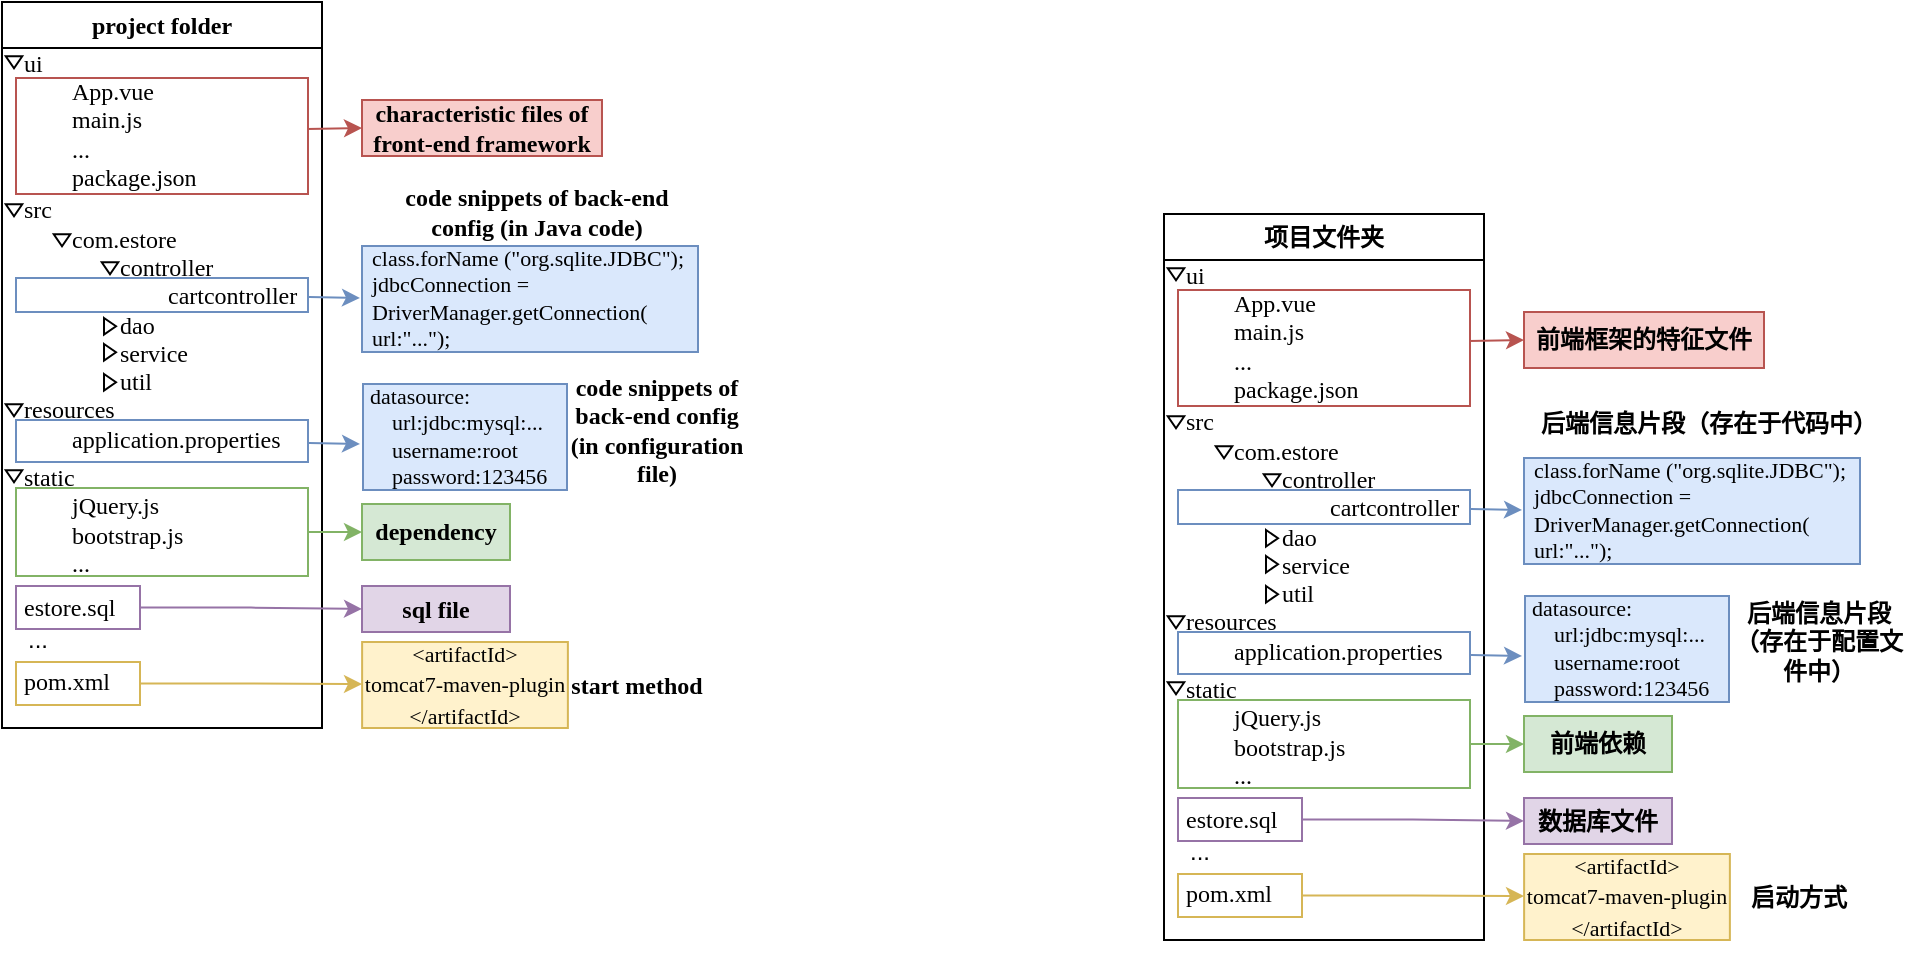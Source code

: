 <mxfile version="26.0.5">
  <diagram name="第 1 页" id="ws-1xwIyOariTcWcIGrg">
    <mxGraphModel dx="946" dy="603" grid="0" gridSize="10" guides="1" tooltips="1" connect="1" arrows="1" fold="1" page="1" pageScale="1" pageWidth="1169" pageHeight="827" math="0" shadow="0">
      <root>
        <mxCell id="0" />
        <mxCell id="1" parent="0" />
        <mxCell id="hwFdZeZFJDHMBbYX0UYp-23" value="project folder" style="swimlane;whiteSpace=wrap;html=1;fontFamily=Times New Roman;movable=1;resizable=1;rotatable=1;deletable=1;editable=1;locked=0;connectable=1;" parent="1" vertex="1">
          <mxGeometry x="363" y="243" width="160" height="363" as="geometry">
            <mxRectangle x="363" y="243" width="100" height="26" as="alternateBounds" />
          </mxGeometry>
        </mxCell>
        <mxCell id="hwFdZeZFJDHMBbYX0UYp-46" value="" style="rounded=0;whiteSpace=wrap;html=1;fillColor=none;fontFamily=Times New Roman;strokeColor=#9673a6;" parent="hwFdZeZFJDHMBbYX0UYp-23" vertex="1">
          <mxGeometry x="7" y="292" width="62" height="21.5" as="geometry" />
        </mxCell>
        <mxCell id="hwFdZeZFJDHMBbYX0UYp-62" value="" style="rounded=0;whiteSpace=wrap;html=1;fillColor=none;fontFamily=Times New Roman;strokeColor=#82b366;" parent="hwFdZeZFJDHMBbYX0UYp-23" vertex="1">
          <mxGeometry x="7" y="243" width="146" height="44" as="geometry" />
        </mxCell>
        <mxCell id="hwFdZeZFJDHMBbYX0UYp-44" value="&lt;div&gt;&lt;br&gt;&lt;/div&gt;&lt;div&gt;&lt;br&gt;&lt;/div&gt;" style="rounded=0;whiteSpace=wrap;html=1;fillColor=none;fontFamily=Times New Roman;strokeColor=#b85450;" parent="hwFdZeZFJDHMBbYX0UYp-23" vertex="1">
          <mxGeometry x="7" y="38" width="146" height="58" as="geometry" />
        </mxCell>
        <mxCell id="hwFdZeZFJDHMBbYX0UYp-36" value="estore.sql" style="text;html=1;align=left;verticalAlign=middle;whiteSpace=wrap;rounded=0;fontFamily=Times New Roman;" parent="hwFdZeZFJDHMBbYX0UYp-23" vertex="1">
          <mxGeometry x="9" y="287.75" width="60" height="30" as="geometry" />
        </mxCell>
        <mxCell id="hwFdZeZFJDHMBbYX0UYp-26" value="resources&lt;div&gt;&lt;span style=&quot;white-space: pre;&quot;&gt;&#x9;&lt;/span&gt;&lt;span style=&quot;background-color: initial;&quot;&gt;application.properties&lt;/span&gt;&lt;br&gt;&lt;/div&gt;" style="text;html=1;align=left;verticalAlign=middle;whiteSpace=wrap;rounded=0;fontFamily=Times New Roman;" parent="hwFdZeZFJDHMBbYX0UYp-23" vertex="1">
          <mxGeometry x="9" y="196" width="144" height="30" as="geometry" />
        </mxCell>
        <mxCell id="hwFdZeZFJDHMBbYX0UYp-27" value="&lt;div&gt;ui&lt;/div&gt;&lt;span style=&quot;white-space: pre;&quot;&gt;&#x9;&lt;/span&gt;App.vue&lt;div&gt;&lt;span style=&quot;white-space: pre;&quot;&gt;&#x9;&lt;/span&gt;main.js&lt;/div&gt;&lt;div&gt;&lt;span style=&quot;white-space: pre;&quot;&gt;&#x9;&lt;/span&gt;...&lt;/div&gt;&lt;div&gt;&lt;span style=&quot;white-space: pre;&quot;&gt;&#x9;&lt;/span&gt;package.json&lt;/div&gt;" style="text;html=1;align=left;verticalAlign=middle;whiteSpace=wrap;rounded=0;fontFamily=Times New Roman;" parent="hwFdZeZFJDHMBbYX0UYp-23" vertex="1">
          <mxGeometry x="9" y="44" width="60" height="30" as="geometry" />
        </mxCell>
        <mxCell id="hwFdZeZFJDHMBbYX0UYp-30" value="&lt;div&gt;src&lt;/div&gt;&lt;span style=&quot;white-space: pre;&quot;&gt;&#x9;&lt;/span&gt;com.estore&lt;div&gt;&lt;span style=&quot;white-space: pre;&quot;&gt;&#x9;&lt;span style=&quot;white-space: pre;&quot;&gt;&#x9;&lt;/span&gt;&lt;/span&gt;&lt;span style=&quot;background-color: initial;&quot;&gt;controller&lt;/span&gt;&lt;/div&gt;&lt;div&gt;&lt;span style=&quot;background-color: initial;&quot;&gt;&lt;span style=&quot;white-space: pre;&quot;&gt;&#x9;&lt;/span&gt;&lt;span style=&quot;white-space: pre;&quot;&gt;&#x9;&lt;/span&gt;&lt;span style=&quot;white-space: pre;&quot;&gt;&#x9;&lt;/span&gt;cartcontroller&lt;br&gt;&lt;/span&gt;&lt;/div&gt;&lt;div&gt;&lt;span style=&quot;white-space: pre;&quot;&gt;&#x9;&lt;span style=&quot;white-space: pre;&quot;&gt;&#x9;&lt;/span&gt;&lt;/span&gt;dao&lt;/div&gt;&lt;div&gt;&lt;span style=&quot;white-space: pre;&quot;&gt;&#x9;&lt;span style=&quot;white-space: pre;&quot;&gt;&#x9;&lt;/span&gt;&lt;/span&gt;service&lt;/div&gt;&lt;div&gt;&lt;span style=&quot;white-space: pre;&quot;&gt;&#x9;&lt;span style=&quot;white-space: pre;&quot;&gt;&#x9;&lt;/span&gt;&lt;/span&gt;util&lt;/div&gt;" style="text;html=1;align=left;verticalAlign=middle;whiteSpace=wrap;rounded=0;fontFamily=Times New Roman;" parent="hwFdZeZFJDHMBbYX0UYp-23" vertex="1">
          <mxGeometry x="9" y="132" width="60" height="30" as="geometry" />
        </mxCell>
        <mxCell id="hwFdZeZFJDHMBbYX0UYp-33" value="static&lt;div&gt;&lt;span style=&quot;white-space: pre;&quot;&gt;&#x9;&lt;/span&gt;&lt;span style=&quot;background-color: initial;&quot;&gt;jQuery.js&lt;/span&gt;&lt;br&gt;&lt;/div&gt;&lt;div&gt;&lt;span style=&quot;white-space: pre;&quot;&gt;&#x9;&lt;/span&gt;bootstrap.js&lt;/div&gt;&lt;div&gt;&lt;span style=&quot;white-space: pre;&quot;&gt;&#x9;&lt;/span&gt;...&lt;br&gt;&lt;/div&gt;" style="text;html=1;align=left;verticalAlign=middle;whiteSpace=wrap;rounded=0;fontFamily=Times New Roman;" parent="hwFdZeZFJDHMBbYX0UYp-23" vertex="1">
          <mxGeometry x="9" y="244" width="60" height="30" as="geometry" />
        </mxCell>
        <mxCell id="hwFdZeZFJDHMBbYX0UYp-65" value="" style="rounded=0;whiteSpace=wrap;html=1;fillColor=none;fontFamily=Times New Roman;strokeColor=#6c8ebf;" parent="hwFdZeZFJDHMBbYX0UYp-23" vertex="1">
          <mxGeometry x="7" y="209" width="146" height="21" as="geometry" />
        </mxCell>
        <mxCell id="hwFdZeZFJDHMBbYX0UYp-98" value="&lt;div&gt;&lt;br&gt;&lt;/div&gt;&lt;div&gt;&lt;br&gt;&lt;/div&gt;" style="rounded=0;whiteSpace=wrap;html=1;fillColor=none;fontFamily=Times New Roman;strokeColor=#6c8ebf;" parent="hwFdZeZFJDHMBbYX0UYp-23" vertex="1">
          <mxGeometry x="7" y="138" width="146" height="17" as="geometry" />
        </mxCell>
        <mxCell id="hwFdZeZFJDHMBbYX0UYp-106" value="" style="group" parent="hwFdZeZFJDHMBbYX0UYp-23" vertex="1" connectable="0">
          <mxGeometry x="7" y="325" width="62" height="30" as="geometry" />
        </mxCell>
        <mxCell id="hwFdZeZFJDHMBbYX0UYp-47" value="" style="rounded=0;whiteSpace=wrap;html=1;fillColor=none;fontFamily=Times New Roman;strokeColor=#d6b656;" parent="hwFdZeZFJDHMBbYX0UYp-106" vertex="1">
          <mxGeometry y="5" width="62" height="21.5" as="geometry" />
        </mxCell>
        <mxCell id="hwFdZeZFJDHMBbYX0UYp-32" value="pom.xml" style="text;html=1;align=left;verticalAlign=middle;whiteSpace=wrap;rounded=0;fontFamily=Times New Roman;" parent="hwFdZeZFJDHMBbYX0UYp-106" vertex="1">
          <mxGeometry x="2" width="60" height="30" as="geometry" />
        </mxCell>
        <mxCell id="hwFdZeZFJDHMBbYX0UYp-108" value="..." style="text;html=1;align=left;verticalAlign=middle;whiteSpace=wrap;rounded=0;" parent="hwFdZeZFJDHMBbYX0UYp-106" vertex="1">
          <mxGeometry x="4" y="-15" width="40" height="17" as="geometry" />
        </mxCell>
        <mxCell id="hwFdZeZFJDHMBbYX0UYp-48" value="" style="verticalLabelPosition=bottom;verticalAlign=top;html=1;shape=mxgraph.basic.acute_triangle;dx=0.5;rotation=-180;fontFamily=Times New Roman;" parent="1" vertex="1">
          <mxGeometry x="364.88" y="270.13" width="8.25" height="6" as="geometry" />
        </mxCell>
        <mxCell id="hwFdZeZFJDHMBbYX0UYp-54" value="" style="verticalLabelPosition=bottom;verticalAlign=top;html=1;shape=mxgraph.basic.acute_triangle;dx=0.5;rotation=-180;fontFamily=Times New Roman;" parent="1" vertex="1">
          <mxGeometry x="364.88" y="344.13" width="8.25" height="6" as="geometry" />
        </mxCell>
        <mxCell id="hwFdZeZFJDHMBbYX0UYp-55" value="" style="verticalLabelPosition=bottom;verticalAlign=top;html=1;shape=mxgraph.basic.acute_triangle;dx=0.5;rotation=-180;fontFamily=Times New Roman;" parent="1" vertex="1">
          <mxGeometry x="388.88" y="359.13" width="8.25" height="6" as="geometry" />
        </mxCell>
        <mxCell id="hwFdZeZFJDHMBbYX0UYp-56" value="" style="verticalLabelPosition=bottom;verticalAlign=top;html=1;shape=mxgraph.basic.acute_triangle;dx=0.5;rotation=-180;fontFamily=Times New Roman;" parent="1" vertex="1">
          <mxGeometry x="412.88" y="373.13" width="8.25" height="6" as="geometry" />
        </mxCell>
        <mxCell id="hwFdZeZFJDHMBbYX0UYp-57" value="" style="verticalLabelPosition=bottom;verticalAlign=top;html=1;shape=mxgraph.basic.acute_triangle;dx=0.5;rotation=90;fontFamily=Times New Roman;" parent="1" vertex="1">
          <mxGeometry x="412.88" y="402.13" width="8.25" height="6" as="geometry" />
        </mxCell>
        <mxCell id="hwFdZeZFJDHMBbYX0UYp-58" value="" style="verticalLabelPosition=bottom;verticalAlign=top;html=1;shape=mxgraph.basic.acute_triangle;dx=0.5;rotation=90;fontFamily=Times New Roman;" parent="1" vertex="1">
          <mxGeometry x="412.88" y="415.13" width="8.25" height="6" as="geometry" />
        </mxCell>
        <mxCell id="hwFdZeZFJDHMBbYX0UYp-59" value="" style="verticalLabelPosition=bottom;verticalAlign=top;html=1;shape=mxgraph.basic.acute_triangle;dx=0.5;rotation=90;fontFamily=Times New Roman;" parent="1" vertex="1">
          <mxGeometry x="412.88" y="430.13" width="8.25" height="6" as="geometry" />
        </mxCell>
        <mxCell id="hwFdZeZFJDHMBbYX0UYp-60" value="" style="verticalLabelPosition=bottom;verticalAlign=top;html=1;shape=mxgraph.basic.acute_triangle;dx=0.5;rotation=-180;fontFamily=Times New Roman;" parent="1" vertex="1">
          <mxGeometry x="364.88" y="444.13" width="8.25" height="6" as="geometry" />
        </mxCell>
        <mxCell id="hwFdZeZFJDHMBbYX0UYp-61" value="" style="verticalLabelPosition=bottom;verticalAlign=top;html=1;shape=mxgraph.basic.acute_triangle;dx=0.5;rotation=-180;fontFamily=Times New Roman;" parent="1" vertex="1">
          <mxGeometry x="364.88" y="477.13" width="8.25" height="6" as="geometry" />
        </mxCell>
        <mxCell id="hwFdZeZFJDHMBbYX0UYp-64" style="edgeStyle=orthogonalEdgeStyle;rounded=0;orthogonalLoop=1;jettySize=auto;html=1;exitX=1;exitY=0.5;exitDx=0;exitDy=0;fontFamily=Times New Roman;fillColor=#fff2cc;strokeColor=#d6b656;" parent="1" source="hwFdZeZFJDHMBbYX0UYp-47" edge="1">
          <mxGeometry relative="1" as="geometry">
            <mxPoint x="543" y="584" as="targetPoint" />
          </mxGeometry>
        </mxCell>
        <mxCell id="hwFdZeZFJDHMBbYX0UYp-73" value="dependency" style="text;html=1;align=center;verticalAlign=middle;whiteSpace=wrap;rounded=0;fontFamily=Times New Roman;fillColor=#d5e8d4;strokeColor=#82b366;fontStyle=1" parent="1" vertex="1">
          <mxGeometry x="543" y="494" width="74" height="28" as="geometry" />
        </mxCell>
        <mxCell id="hwFdZeZFJDHMBbYX0UYp-75" value="sql file" style="text;html=1;align=center;verticalAlign=middle;whiteSpace=wrap;rounded=0;fontFamily=Times New Roman;fillColor=#e1d5e7;strokeColor=#9673a6;fontStyle=1" parent="1" vertex="1">
          <mxGeometry x="543" y="535" width="74" height="23" as="geometry" />
        </mxCell>
        <mxCell id="hwFdZeZFJDHMBbYX0UYp-82" style="edgeStyle=orthogonalEdgeStyle;rounded=0;orthogonalLoop=1;jettySize=auto;html=1;exitX=1;exitY=0.5;exitDx=0;exitDy=0;fontFamily=Times New Roman;fillColor=#e1d5e7;strokeColor=#9673a6;" parent="1" source="hwFdZeZFJDHMBbYX0UYp-46" target="hwFdZeZFJDHMBbYX0UYp-75" edge="1">
          <mxGeometry relative="1" as="geometry" />
        </mxCell>
        <mxCell id="hwFdZeZFJDHMBbYX0UYp-84" style="edgeStyle=orthogonalEdgeStyle;rounded=0;orthogonalLoop=1;jettySize=auto;html=1;exitX=1;exitY=0.5;exitDx=0;exitDy=0;entryX=0;entryY=0.5;entryDx=0;entryDy=0;fontFamily=Times New Roman;fillColor=#d5e8d4;strokeColor=#82b366;" parent="1" source="hwFdZeZFJDHMBbYX0UYp-62" target="hwFdZeZFJDHMBbYX0UYp-73" edge="1">
          <mxGeometry relative="1" as="geometry" />
        </mxCell>
        <mxCell id="hwFdZeZFJDHMBbYX0UYp-88" value="start method" style="text;html=1;align=center;verticalAlign=middle;whiteSpace=wrap;rounded=0;fontFamily=Times New Roman;fontStyle=1" parent="1" vertex="1">
          <mxGeometry x="643" y="574.5" width="75" height="20" as="geometry" />
        </mxCell>
        <mxCell id="hwFdZeZFJDHMBbYX0UYp-89" value="code snippets of back-end config (in Java code)" style="text;html=1;align=center;verticalAlign=middle;whiteSpace=wrap;rounded=0;fontFamily=Times New Roman;fontStyle=1" parent="1" vertex="1">
          <mxGeometry x="548.5" y="345.39" width="162.5" height="4.74" as="geometry" />
        </mxCell>
        <mxCell id="hwFdZeZFJDHMBbYX0UYp-95" value="" style="group" parent="1" vertex="1" connectable="0">
          <mxGeometry x="543" y="365" width="168" height="53" as="geometry" />
        </mxCell>
        <mxCell id="hwFdZeZFJDHMBbYX0UYp-70" value="" style="verticalLabelPosition=bottom;verticalAlign=top;html=1;shape=mxgraph.basic.rect;fillColor2=none;strokeWidth=1;size=20;indent=5;fontFamily=Times New Roman;fillColor=#dae8fc;strokeColor=#6c8ebf;" parent="hwFdZeZFJDHMBbYX0UYp-95" vertex="1">
          <mxGeometry width="168" height="53" as="geometry" />
        </mxCell>
        <mxCell id="hwFdZeZFJDHMBbYX0UYp-87" value="&lt;div style=&quot;font-size: 11px;&quot;&gt;class.forName (&quot;org.sqlite.JDBC&quot;);&lt;/div&gt;&lt;div style=&quot;font-size: 11px;&quot;&gt;jdbcConnection = DriverManager.getConnection( url:&quot;...&quot;);&lt;/div&gt;" style="text;html=1;align=left;verticalAlign=middle;whiteSpace=wrap;rounded=0;fontSize=11;fontFamily=Times New Roman;" parent="hwFdZeZFJDHMBbYX0UYp-95" vertex="1">
          <mxGeometry x="3.467" y="4.59" width="161.074" height="43.82" as="geometry" />
        </mxCell>
        <mxCell id="hwFdZeZFJDHMBbYX0UYp-69" value="characteristic files of front-end framework" style="text;html=1;align=center;verticalAlign=middle;whiteSpace=wrap;rounded=0;fontFamily=Times New Roman;fillColor=#f8cecc;strokeColor=#b85450;fontStyle=1" parent="1" vertex="1">
          <mxGeometry x="543" y="292" width="120" height="28" as="geometry" />
        </mxCell>
        <mxCell id="hwFdZeZFJDHMBbYX0UYp-72" value="" style="endArrow=classic;html=1;rounded=0;fontFamily=Times New Roman;fillColor=#f8cecc;strokeColor=#b85450;entryX=0;entryY=0.5;entryDx=0;entryDy=0;" parent="1" target="hwFdZeZFJDHMBbYX0UYp-69" edge="1">
          <mxGeometry width="50" height="50" relative="1" as="geometry">
            <mxPoint x="515.5" y="306.5" as="sourcePoint" />
            <mxPoint x="541" y="307" as="targetPoint" />
          </mxGeometry>
        </mxCell>
        <mxCell id="hwFdZeZFJDHMBbYX0UYp-97" value="" style="group" parent="1" vertex="1" connectable="0">
          <mxGeometry x="536" y="563" width="117" height="43" as="geometry" />
        </mxCell>
        <mxCell id="hwFdZeZFJDHMBbYX0UYp-67" value="" style="verticalLabelPosition=bottom;verticalAlign=top;html=1;shape=mxgraph.basic.rect;fillColor2=none;strokeWidth=1;size=20;indent=5;fontFamily=Times New Roman;fillColor=#fff2cc;strokeColor=#d6b656;" parent="hwFdZeZFJDHMBbYX0UYp-97" vertex="1">
          <mxGeometry x="7.06" width="102.879" height="43" as="geometry" />
        </mxCell>
        <mxCell id="hwFdZeZFJDHMBbYX0UYp-81" value="&lt;p style=&quot;line-height: 40%; font-size: 11px;&quot; class=&quot;MsoNormal&quot;&gt;&lt;span style=&quot;font-size: 11px;&quot;&gt;&lt;font style=&quot;font-size: 11px;&quot;&gt;&amp;lt;artifactId&amp;gt;&lt;/font&gt;&lt;/span&gt;&lt;/p&gt;&lt;p style=&quot;line-height: 40%; font-size: 11px;&quot; class=&quot;MsoNormal&quot;&gt;&lt;span style=&quot;font-size: 11px;&quot;&gt;&lt;font style=&quot;font-size: 11px;&quot;&gt;tomcat7-maven-plugin&lt;/font&gt;&lt;/span&gt;&lt;/p&gt;&lt;p style=&quot;line-height: 40%; font-size: 11px;&quot; class=&quot;MsoNormal&quot;&gt;&lt;span style=&quot;font-size: 11px;&quot;&gt;&lt;font style=&quot;font-size: 11px;&quot;&gt;&amp;lt;/artifactId&amp;gt;&lt;/font&gt;&lt;/span&gt;&lt;span style=&quot;font-size: 11px;&quot;&gt;&lt;/span&gt;&lt;/p&gt;" style="text;html=1;align=center;verticalAlign=middle;whiteSpace=wrap;rounded=0;fontSize=11;fontFamily=Times New Roman;" parent="hwFdZeZFJDHMBbYX0UYp-97" vertex="1">
          <mxGeometry y="4.665" width="117" height="33.67" as="geometry" />
        </mxCell>
        <mxCell id="hwFdZeZFJDHMBbYX0UYp-101" value="" style="endArrow=classic;html=1;rounded=0;fontFamily=Times New Roman;fillColor=#dae8fc;strokeColor=#6c8ebf;" parent="1" edge="1">
          <mxGeometry width="50" height="50" relative="1" as="geometry">
            <mxPoint x="516.5" y="463.5" as="sourcePoint" />
            <mxPoint x="542" y="464" as="targetPoint" />
          </mxGeometry>
        </mxCell>
        <mxCell id="hwFdZeZFJDHMBbYX0UYp-104" value="" style="endArrow=classic;html=1;rounded=0;fontFamily=Times New Roman;fillColor=#dae8fc;strokeColor=#6c8ebf;" parent="1" edge="1">
          <mxGeometry width="50" height="50" relative="1" as="geometry">
            <mxPoint x="516.5" y="390.5" as="sourcePoint" />
            <mxPoint x="542" y="391" as="targetPoint" />
          </mxGeometry>
        </mxCell>
        <mxCell id="hwFdZeZFJDHMBbYX0UYp-68" value="" style="verticalLabelPosition=bottom;verticalAlign=top;html=1;shape=mxgraph.basic.rect;fillColor2=none;strokeWidth=1;size=20;indent=5;fontFamily=Times New Roman;movable=1;resizable=1;rotatable=1;deletable=1;editable=1;locked=0;connectable=1;fillColor=#dae8fc;strokeColor=#6c8ebf;aspect=fixed;" parent="1" vertex="1">
          <mxGeometry x="543.5" y="434" width="102" height="53" as="geometry" />
        </mxCell>
        <mxCell id="hwFdZeZFJDHMBbYX0UYp-86" value="&lt;div style=&quot;font-size: 11px;&quot;&gt;&lt;font style=&quot;font-size: 11px;&quot;&gt;&amp;nbsp; &amp;nbsp; datasource:&lt;/font&gt;&lt;/div&gt;&lt;div style=&quot;font-size: 11px;&quot;&gt;&lt;font style=&quot;font-size: 11px;&quot;&gt;&amp;nbsp; &amp;nbsp; &amp;nbsp; &amp;nbsp; url:jdbc:mysql:...&lt;/font&gt;&lt;/div&gt;&lt;div style=&quot;font-size: 11px;&quot;&gt;&lt;font style=&quot;font-size: 11px;&quot;&gt;&amp;nbsp; &amp;nbsp; &amp;nbsp; &amp;nbsp; username:root&lt;/font&gt;&lt;/div&gt;&lt;div style=&quot;font-size: 11px;&quot;&gt;&lt;font style=&quot;font-size: 11px;&quot;&gt;&amp;nbsp; &amp;nbsp; &amp;nbsp; &amp;nbsp; password:123456&lt;/font&gt;&lt;/div&gt;" style="text;html=1;align=left;verticalAlign=middle;whiteSpace=wrap;rounded=0;fontFamily=Times New Roman;movable=1;resizable=1;rotatable=1;deletable=1;editable=1;locked=0;connectable=1;" parent="1" vertex="1">
          <mxGeometry x="534" y="419" width="105.5" height="82" as="geometry" />
        </mxCell>
        <mxCell id="hwFdZeZFJDHMBbYX0UYp-91" value="code snippets of back-end config (in configuration file)" style="text;html=1;align=center;verticalAlign=middle;whiteSpace=wrap;rounded=0;fontFamily=Times New Roman;movable=1;resizable=1;rotatable=1;deletable=1;editable=1;locked=0;connectable=1;fontStyle=1" parent="1" vertex="1">
          <mxGeometry x="642" y="450" width="97" height="14.25" as="geometry" />
        </mxCell>
        <mxCell id="bEWX4xVYrB3a_f15bfEh-1" value="项目文件夹" style="swimlane;whiteSpace=wrap;html=1;fontFamily=Times New Roman;movable=1;resizable=1;rotatable=1;deletable=1;editable=1;locked=0;connectable=1;" vertex="1" parent="1">
          <mxGeometry x="944" y="349" width="160" height="363" as="geometry">
            <mxRectangle x="363" y="243" width="100" height="26" as="alternateBounds" />
          </mxGeometry>
        </mxCell>
        <mxCell id="bEWX4xVYrB3a_f15bfEh-2" value="" style="rounded=0;whiteSpace=wrap;html=1;fillColor=none;fontFamily=Times New Roman;strokeColor=#9673a6;" vertex="1" parent="bEWX4xVYrB3a_f15bfEh-1">
          <mxGeometry x="7" y="292" width="62" height="21.5" as="geometry" />
        </mxCell>
        <mxCell id="bEWX4xVYrB3a_f15bfEh-3" value="" style="rounded=0;whiteSpace=wrap;html=1;fillColor=none;fontFamily=Times New Roman;strokeColor=#82b366;" vertex="1" parent="bEWX4xVYrB3a_f15bfEh-1">
          <mxGeometry x="7" y="243" width="146" height="44" as="geometry" />
        </mxCell>
        <mxCell id="bEWX4xVYrB3a_f15bfEh-4" value="&lt;div&gt;&lt;br&gt;&lt;/div&gt;&lt;div&gt;&lt;br&gt;&lt;/div&gt;" style="rounded=0;whiteSpace=wrap;html=1;fillColor=none;fontFamily=Times New Roman;strokeColor=#b85450;" vertex="1" parent="bEWX4xVYrB3a_f15bfEh-1">
          <mxGeometry x="7" y="38" width="146" height="58" as="geometry" />
        </mxCell>
        <mxCell id="bEWX4xVYrB3a_f15bfEh-5" value="estore.sql" style="text;html=1;align=left;verticalAlign=middle;whiteSpace=wrap;rounded=0;fontFamily=Times New Roman;" vertex="1" parent="bEWX4xVYrB3a_f15bfEh-1">
          <mxGeometry x="9" y="287.75" width="60" height="30" as="geometry" />
        </mxCell>
        <mxCell id="bEWX4xVYrB3a_f15bfEh-6" value="resources&lt;div&gt;&lt;span style=&quot;white-space: pre;&quot;&gt;&#x9;&lt;/span&gt;&lt;span style=&quot;background-color: initial;&quot;&gt;application.properties&lt;/span&gt;&lt;br&gt;&lt;/div&gt;" style="text;html=1;align=left;verticalAlign=middle;whiteSpace=wrap;rounded=0;fontFamily=Times New Roman;" vertex="1" parent="bEWX4xVYrB3a_f15bfEh-1">
          <mxGeometry x="9" y="196" width="144" height="30" as="geometry" />
        </mxCell>
        <mxCell id="bEWX4xVYrB3a_f15bfEh-7" value="&lt;div&gt;ui&lt;/div&gt;&lt;span style=&quot;white-space: pre;&quot;&gt;&#x9;&lt;/span&gt;App.vue&lt;div&gt;&lt;span style=&quot;white-space: pre;&quot;&gt;&#x9;&lt;/span&gt;main.js&lt;/div&gt;&lt;div&gt;&lt;span style=&quot;white-space: pre;&quot;&gt;&#x9;&lt;/span&gt;...&lt;/div&gt;&lt;div&gt;&lt;span style=&quot;white-space: pre;&quot;&gt;&#x9;&lt;/span&gt;package.json&lt;/div&gt;" style="text;html=1;align=left;verticalAlign=middle;whiteSpace=wrap;rounded=0;fontFamily=Times New Roman;" vertex="1" parent="bEWX4xVYrB3a_f15bfEh-1">
          <mxGeometry x="9" y="44" width="60" height="30" as="geometry" />
        </mxCell>
        <mxCell id="bEWX4xVYrB3a_f15bfEh-8" value="&lt;div&gt;src&lt;/div&gt;&lt;span style=&quot;white-space: pre;&quot;&gt;&#x9;&lt;/span&gt;com.estore&lt;div&gt;&lt;span style=&quot;white-space: pre;&quot;&gt;&#x9;&lt;span style=&quot;white-space: pre;&quot;&gt;&#x9;&lt;/span&gt;&lt;/span&gt;&lt;span style=&quot;background-color: initial;&quot;&gt;controller&lt;/span&gt;&lt;/div&gt;&lt;div&gt;&lt;span style=&quot;background-color: initial;&quot;&gt;&lt;span style=&quot;white-space: pre;&quot;&gt;&#x9;&lt;/span&gt;&lt;span style=&quot;white-space: pre;&quot;&gt;&#x9;&lt;/span&gt;&lt;span style=&quot;white-space: pre;&quot;&gt;&#x9;&lt;/span&gt;cartcontroller&lt;br&gt;&lt;/span&gt;&lt;/div&gt;&lt;div&gt;&lt;span style=&quot;white-space: pre;&quot;&gt;&#x9;&lt;span style=&quot;white-space: pre;&quot;&gt;&#x9;&lt;/span&gt;&lt;/span&gt;dao&lt;/div&gt;&lt;div&gt;&lt;span style=&quot;white-space: pre;&quot;&gt;&#x9;&lt;span style=&quot;white-space: pre;&quot;&gt;&#x9;&lt;/span&gt;&lt;/span&gt;service&lt;/div&gt;&lt;div&gt;&lt;span style=&quot;white-space: pre;&quot;&gt;&#x9;&lt;span style=&quot;white-space: pre;&quot;&gt;&#x9;&lt;/span&gt;&lt;/span&gt;util&lt;/div&gt;" style="text;html=1;align=left;verticalAlign=middle;whiteSpace=wrap;rounded=0;fontFamily=Times New Roman;" vertex="1" parent="bEWX4xVYrB3a_f15bfEh-1">
          <mxGeometry x="9" y="132" width="60" height="30" as="geometry" />
        </mxCell>
        <mxCell id="bEWX4xVYrB3a_f15bfEh-9" value="static&lt;div&gt;&lt;span style=&quot;white-space: pre;&quot;&gt;&#x9;&lt;/span&gt;&lt;span style=&quot;background-color: initial;&quot;&gt;jQuery.js&lt;/span&gt;&lt;br&gt;&lt;/div&gt;&lt;div&gt;&lt;span style=&quot;white-space: pre;&quot;&gt;&#x9;&lt;/span&gt;bootstrap.js&lt;/div&gt;&lt;div&gt;&lt;span style=&quot;white-space: pre;&quot;&gt;&#x9;&lt;/span&gt;...&lt;br&gt;&lt;/div&gt;" style="text;html=1;align=left;verticalAlign=middle;whiteSpace=wrap;rounded=0;fontFamily=Times New Roman;" vertex="1" parent="bEWX4xVYrB3a_f15bfEh-1">
          <mxGeometry x="9" y="244" width="60" height="30" as="geometry" />
        </mxCell>
        <mxCell id="bEWX4xVYrB3a_f15bfEh-10" value="" style="rounded=0;whiteSpace=wrap;html=1;fillColor=none;fontFamily=Times New Roman;strokeColor=#6c8ebf;" vertex="1" parent="bEWX4xVYrB3a_f15bfEh-1">
          <mxGeometry x="7" y="209" width="146" height="21" as="geometry" />
        </mxCell>
        <mxCell id="bEWX4xVYrB3a_f15bfEh-11" value="&lt;div&gt;&lt;br&gt;&lt;/div&gt;&lt;div&gt;&lt;br&gt;&lt;/div&gt;" style="rounded=0;whiteSpace=wrap;html=1;fillColor=none;fontFamily=Times New Roman;strokeColor=#6c8ebf;" vertex="1" parent="bEWX4xVYrB3a_f15bfEh-1">
          <mxGeometry x="7" y="138" width="146" height="17" as="geometry" />
        </mxCell>
        <mxCell id="bEWX4xVYrB3a_f15bfEh-12" value="" style="group" vertex="1" connectable="0" parent="bEWX4xVYrB3a_f15bfEh-1">
          <mxGeometry x="7" y="325" width="62" height="30" as="geometry" />
        </mxCell>
        <mxCell id="bEWX4xVYrB3a_f15bfEh-13" value="" style="rounded=0;whiteSpace=wrap;html=1;fillColor=none;fontFamily=Times New Roman;strokeColor=#d6b656;" vertex="1" parent="bEWX4xVYrB3a_f15bfEh-12">
          <mxGeometry y="5" width="62" height="21.5" as="geometry" />
        </mxCell>
        <mxCell id="bEWX4xVYrB3a_f15bfEh-14" value="pom.xml" style="text;html=1;align=left;verticalAlign=middle;whiteSpace=wrap;rounded=0;fontFamily=Times New Roman;" vertex="1" parent="bEWX4xVYrB3a_f15bfEh-12">
          <mxGeometry x="2" width="60" height="30" as="geometry" />
        </mxCell>
        <mxCell id="bEWX4xVYrB3a_f15bfEh-15" value="..." style="text;html=1;align=left;verticalAlign=middle;whiteSpace=wrap;rounded=0;" vertex="1" parent="bEWX4xVYrB3a_f15bfEh-12">
          <mxGeometry x="4" y="-15" width="40" height="17" as="geometry" />
        </mxCell>
        <mxCell id="bEWX4xVYrB3a_f15bfEh-16" value="" style="verticalLabelPosition=bottom;verticalAlign=top;html=1;shape=mxgraph.basic.acute_triangle;dx=0.5;rotation=-180;fontFamily=Times New Roman;" vertex="1" parent="1">
          <mxGeometry x="945.88" y="376.13" width="8.25" height="6" as="geometry" />
        </mxCell>
        <mxCell id="bEWX4xVYrB3a_f15bfEh-17" value="" style="verticalLabelPosition=bottom;verticalAlign=top;html=1;shape=mxgraph.basic.acute_triangle;dx=0.5;rotation=-180;fontFamily=Times New Roman;" vertex="1" parent="1">
          <mxGeometry x="945.88" y="450.13" width="8.25" height="6" as="geometry" />
        </mxCell>
        <mxCell id="bEWX4xVYrB3a_f15bfEh-18" value="" style="verticalLabelPosition=bottom;verticalAlign=top;html=1;shape=mxgraph.basic.acute_triangle;dx=0.5;rotation=-180;fontFamily=Times New Roman;" vertex="1" parent="1">
          <mxGeometry x="969.88" y="465.13" width="8.25" height="6" as="geometry" />
        </mxCell>
        <mxCell id="bEWX4xVYrB3a_f15bfEh-19" value="" style="verticalLabelPosition=bottom;verticalAlign=top;html=1;shape=mxgraph.basic.acute_triangle;dx=0.5;rotation=-180;fontFamily=Times New Roman;" vertex="1" parent="1">
          <mxGeometry x="993.88" y="479.13" width="8.25" height="6" as="geometry" />
        </mxCell>
        <mxCell id="bEWX4xVYrB3a_f15bfEh-20" value="" style="verticalLabelPosition=bottom;verticalAlign=top;html=1;shape=mxgraph.basic.acute_triangle;dx=0.5;rotation=90;fontFamily=Times New Roman;" vertex="1" parent="1">
          <mxGeometry x="993.88" y="508.13" width="8.25" height="6" as="geometry" />
        </mxCell>
        <mxCell id="bEWX4xVYrB3a_f15bfEh-21" value="" style="verticalLabelPosition=bottom;verticalAlign=top;html=1;shape=mxgraph.basic.acute_triangle;dx=0.5;rotation=90;fontFamily=Times New Roman;" vertex="1" parent="1">
          <mxGeometry x="993.88" y="521.13" width="8.25" height="6" as="geometry" />
        </mxCell>
        <mxCell id="bEWX4xVYrB3a_f15bfEh-22" value="" style="verticalLabelPosition=bottom;verticalAlign=top;html=1;shape=mxgraph.basic.acute_triangle;dx=0.5;rotation=90;fontFamily=Times New Roman;" vertex="1" parent="1">
          <mxGeometry x="993.88" y="536.13" width="8.25" height="6" as="geometry" />
        </mxCell>
        <mxCell id="bEWX4xVYrB3a_f15bfEh-23" value="" style="verticalLabelPosition=bottom;verticalAlign=top;html=1;shape=mxgraph.basic.acute_triangle;dx=0.5;rotation=-180;fontFamily=Times New Roman;" vertex="1" parent="1">
          <mxGeometry x="945.88" y="550.13" width="8.25" height="6" as="geometry" />
        </mxCell>
        <mxCell id="bEWX4xVYrB3a_f15bfEh-24" value="" style="verticalLabelPosition=bottom;verticalAlign=top;html=1;shape=mxgraph.basic.acute_triangle;dx=0.5;rotation=-180;fontFamily=Times New Roman;" vertex="1" parent="1">
          <mxGeometry x="945.88" y="583.13" width="8.25" height="6" as="geometry" />
        </mxCell>
        <mxCell id="bEWX4xVYrB3a_f15bfEh-25" style="edgeStyle=orthogonalEdgeStyle;rounded=0;orthogonalLoop=1;jettySize=auto;html=1;exitX=1;exitY=0.5;exitDx=0;exitDy=0;fontFamily=Times New Roman;fillColor=#fff2cc;strokeColor=#d6b656;" edge="1" parent="1" source="bEWX4xVYrB3a_f15bfEh-13">
          <mxGeometry relative="1" as="geometry">
            <mxPoint x="1124" y="690" as="targetPoint" />
          </mxGeometry>
        </mxCell>
        <mxCell id="bEWX4xVYrB3a_f15bfEh-26" value="前端依赖" style="text;html=1;align=center;verticalAlign=middle;whiteSpace=wrap;rounded=0;fontFamily=Times New Roman;fillColor=#d5e8d4;strokeColor=#82b366;fontStyle=1" vertex="1" parent="1">
          <mxGeometry x="1124" y="600" width="74" height="28" as="geometry" />
        </mxCell>
        <mxCell id="bEWX4xVYrB3a_f15bfEh-27" value="数据库文件" style="text;html=1;align=center;verticalAlign=middle;whiteSpace=wrap;rounded=0;fontFamily=Times New Roman;fillColor=#e1d5e7;strokeColor=#9673a6;fontStyle=1" vertex="1" parent="1">
          <mxGeometry x="1124" y="641" width="74" height="23" as="geometry" />
        </mxCell>
        <mxCell id="bEWX4xVYrB3a_f15bfEh-28" style="edgeStyle=orthogonalEdgeStyle;rounded=0;orthogonalLoop=1;jettySize=auto;html=1;exitX=1;exitY=0.5;exitDx=0;exitDy=0;fontFamily=Times New Roman;fillColor=#e1d5e7;strokeColor=#9673a6;" edge="1" parent="1" source="bEWX4xVYrB3a_f15bfEh-2" target="bEWX4xVYrB3a_f15bfEh-27">
          <mxGeometry relative="1" as="geometry" />
        </mxCell>
        <mxCell id="bEWX4xVYrB3a_f15bfEh-29" style="edgeStyle=orthogonalEdgeStyle;rounded=0;orthogonalLoop=1;jettySize=auto;html=1;exitX=1;exitY=0.5;exitDx=0;exitDy=0;entryX=0;entryY=0.5;entryDx=0;entryDy=0;fontFamily=Times New Roman;fillColor=#d5e8d4;strokeColor=#82b366;" edge="1" parent="1" source="bEWX4xVYrB3a_f15bfEh-3" target="bEWX4xVYrB3a_f15bfEh-26">
          <mxGeometry relative="1" as="geometry" />
        </mxCell>
        <mxCell id="bEWX4xVYrB3a_f15bfEh-30" value="启动方式" style="text;html=1;align=center;verticalAlign=middle;whiteSpace=wrap;rounded=0;fontFamily=Times New Roman;fontStyle=1" vertex="1" parent="1">
          <mxGeometry x="1224" y="680.5" width="75" height="20" as="geometry" />
        </mxCell>
        <mxCell id="bEWX4xVYrB3a_f15bfEh-31" value="后端信息片段（存在于代码中）" style="text;html=1;align=center;verticalAlign=middle;whiteSpace=wrap;rounded=0;fontFamily=Times New Roman;fontStyle=1" vertex="1" parent="1">
          <mxGeometry x="1129.5" y="451.39" width="172.5" height="4.74" as="geometry" />
        </mxCell>
        <mxCell id="bEWX4xVYrB3a_f15bfEh-32" value="" style="group" vertex="1" connectable="0" parent="1">
          <mxGeometry x="1124" y="471" width="168" height="53" as="geometry" />
        </mxCell>
        <mxCell id="bEWX4xVYrB3a_f15bfEh-33" value="" style="verticalLabelPosition=bottom;verticalAlign=top;html=1;shape=mxgraph.basic.rect;fillColor2=none;strokeWidth=1;size=20;indent=5;fontFamily=Times New Roman;fillColor=#dae8fc;strokeColor=#6c8ebf;" vertex="1" parent="bEWX4xVYrB3a_f15bfEh-32">
          <mxGeometry width="168" height="53" as="geometry" />
        </mxCell>
        <mxCell id="bEWX4xVYrB3a_f15bfEh-34" value="&lt;div style=&quot;font-size: 11px;&quot;&gt;class.forName (&quot;org.sqlite.JDBC&quot;);&lt;/div&gt;&lt;div style=&quot;font-size: 11px;&quot;&gt;jdbcConnection = DriverManager.getConnection( url:&quot;...&quot;);&lt;/div&gt;" style="text;html=1;align=left;verticalAlign=middle;whiteSpace=wrap;rounded=0;fontSize=11;fontFamily=Times New Roman;" vertex="1" parent="bEWX4xVYrB3a_f15bfEh-32">
          <mxGeometry x="3.467" y="4.59" width="161.074" height="43.82" as="geometry" />
        </mxCell>
        <mxCell id="bEWX4xVYrB3a_f15bfEh-35" value="前端框架的特征文件" style="text;html=1;align=center;verticalAlign=middle;whiteSpace=wrap;rounded=0;fontFamily=Times New Roman;fillColor=#f8cecc;strokeColor=#b85450;fontStyle=1" vertex="1" parent="1">
          <mxGeometry x="1124" y="398" width="120" height="28" as="geometry" />
        </mxCell>
        <mxCell id="bEWX4xVYrB3a_f15bfEh-36" value="" style="endArrow=classic;html=1;rounded=0;fontFamily=Times New Roman;fillColor=#f8cecc;strokeColor=#b85450;entryX=0;entryY=0.5;entryDx=0;entryDy=0;" edge="1" parent="1" target="bEWX4xVYrB3a_f15bfEh-35">
          <mxGeometry width="50" height="50" relative="1" as="geometry">
            <mxPoint x="1096.5" y="412.5" as="sourcePoint" />
            <mxPoint x="1122" y="413" as="targetPoint" />
          </mxGeometry>
        </mxCell>
        <mxCell id="bEWX4xVYrB3a_f15bfEh-37" value="" style="group" vertex="1" connectable="0" parent="1">
          <mxGeometry x="1117" y="669" width="117" height="43" as="geometry" />
        </mxCell>
        <mxCell id="bEWX4xVYrB3a_f15bfEh-38" value="" style="verticalLabelPosition=bottom;verticalAlign=top;html=1;shape=mxgraph.basic.rect;fillColor2=none;strokeWidth=1;size=20;indent=5;fontFamily=Times New Roman;fillColor=#fff2cc;strokeColor=#d6b656;" vertex="1" parent="bEWX4xVYrB3a_f15bfEh-37">
          <mxGeometry x="7.06" width="102.879" height="43" as="geometry" />
        </mxCell>
        <mxCell id="bEWX4xVYrB3a_f15bfEh-39" value="&lt;p style=&quot;line-height: 40%; font-size: 11px;&quot; class=&quot;MsoNormal&quot;&gt;&lt;span style=&quot;font-size: 11px;&quot;&gt;&lt;font style=&quot;font-size: 11px;&quot;&gt;&amp;lt;artifactId&amp;gt;&lt;/font&gt;&lt;/span&gt;&lt;/p&gt;&lt;p style=&quot;line-height: 40%; font-size: 11px;&quot; class=&quot;MsoNormal&quot;&gt;&lt;span style=&quot;font-size: 11px;&quot;&gt;&lt;font style=&quot;font-size: 11px;&quot;&gt;tomcat7-maven-plugin&lt;/font&gt;&lt;/span&gt;&lt;/p&gt;&lt;p style=&quot;line-height: 40%; font-size: 11px;&quot; class=&quot;MsoNormal&quot;&gt;&lt;span style=&quot;font-size: 11px;&quot;&gt;&lt;font style=&quot;font-size: 11px;&quot;&gt;&amp;lt;/artifactId&amp;gt;&lt;/font&gt;&lt;/span&gt;&lt;span style=&quot;font-size: 11px;&quot;&gt;&lt;/span&gt;&lt;/p&gt;" style="text;html=1;align=center;verticalAlign=middle;whiteSpace=wrap;rounded=0;fontSize=11;fontFamily=Times New Roman;" vertex="1" parent="bEWX4xVYrB3a_f15bfEh-37">
          <mxGeometry y="4.665" width="117" height="33.67" as="geometry" />
        </mxCell>
        <mxCell id="bEWX4xVYrB3a_f15bfEh-40" value="" style="endArrow=classic;html=1;rounded=0;fontFamily=Times New Roman;fillColor=#dae8fc;strokeColor=#6c8ebf;" edge="1" parent="1">
          <mxGeometry width="50" height="50" relative="1" as="geometry">
            <mxPoint x="1097.5" y="569.5" as="sourcePoint" />
            <mxPoint x="1123" y="570" as="targetPoint" />
          </mxGeometry>
        </mxCell>
        <mxCell id="bEWX4xVYrB3a_f15bfEh-41" value="" style="endArrow=classic;html=1;rounded=0;fontFamily=Times New Roman;fillColor=#dae8fc;strokeColor=#6c8ebf;" edge="1" parent="1">
          <mxGeometry width="50" height="50" relative="1" as="geometry">
            <mxPoint x="1097.5" y="496.5" as="sourcePoint" />
            <mxPoint x="1123" y="497" as="targetPoint" />
          </mxGeometry>
        </mxCell>
        <mxCell id="bEWX4xVYrB3a_f15bfEh-42" value="" style="verticalLabelPosition=bottom;verticalAlign=top;html=1;shape=mxgraph.basic.rect;fillColor2=none;strokeWidth=1;size=20;indent=5;fontFamily=Times New Roman;movable=1;resizable=1;rotatable=1;deletable=1;editable=1;locked=0;connectable=1;fillColor=#dae8fc;strokeColor=#6c8ebf;aspect=fixed;" vertex="1" parent="1">
          <mxGeometry x="1124.5" y="540" width="102" height="53" as="geometry" />
        </mxCell>
        <mxCell id="bEWX4xVYrB3a_f15bfEh-43" value="&lt;div style=&quot;font-size: 11px;&quot;&gt;&lt;font style=&quot;font-size: 11px;&quot;&gt;&amp;nbsp; &amp;nbsp; datasource:&lt;/font&gt;&lt;/div&gt;&lt;div style=&quot;font-size: 11px;&quot;&gt;&lt;font style=&quot;font-size: 11px;&quot;&gt;&amp;nbsp; &amp;nbsp; &amp;nbsp; &amp;nbsp; url:jdbc:mysql:...&lt;/font&gt;&lt;/div&gt;&lt;div style=&quot;font-size: 11px;&quot;&gt;&lt;font style=&quot;font-size: 11px;&quot;&gt;&amp;nbsp; &amp;nbsp; &amp;nbsp; &amp;nbsp; username:root&lt;/font&gt;&lt;/div&gt;&lt;div style=&quot;font-size: 11px;&quot;&gt;&lt;font style=&quot;font-size: 11px;&quot;&gt;&amp;nbsp; &amp;nbsp; &amp;nbsp; &amp;nbsp; password:123456&lt;/font&gt;&lt;/div&gt;" style="text;html=1;align=left;verticalAlign=middle;whiteSpace=wrap;rounded=0;fontFamily=Times New Roman;movable=1;resizable=1;rotatable=1;deletable=1;editable=1;locked=0;connectable=1;" vertex="1" parent="1">
          <mxGeometry x="1115" y="525" width="105.5" height="82" as="geometry" />
        </mxCell>
        <mxCell id="bEWX4xVYrB3a_f15bfEh-44" value="后端信息片段（存在于配置文件中）" style="text;html=1;align=center;verticalAlign=middle;whiteSpace=wrap;rounded=0;fontFamily=Times New Roman;movable=1;resizable=1;rotatable=1;deletable=1;editable=1;locked=0;connectable=1;fontStyle=1" vertex="1" parent="1">
          <mxGeometry x="1223" y="556" width="97" height="14.25" as="geometry" />
        </mxCell>
      </root>
    </mxGraphModel>
  </diagram>
</mxfile>
